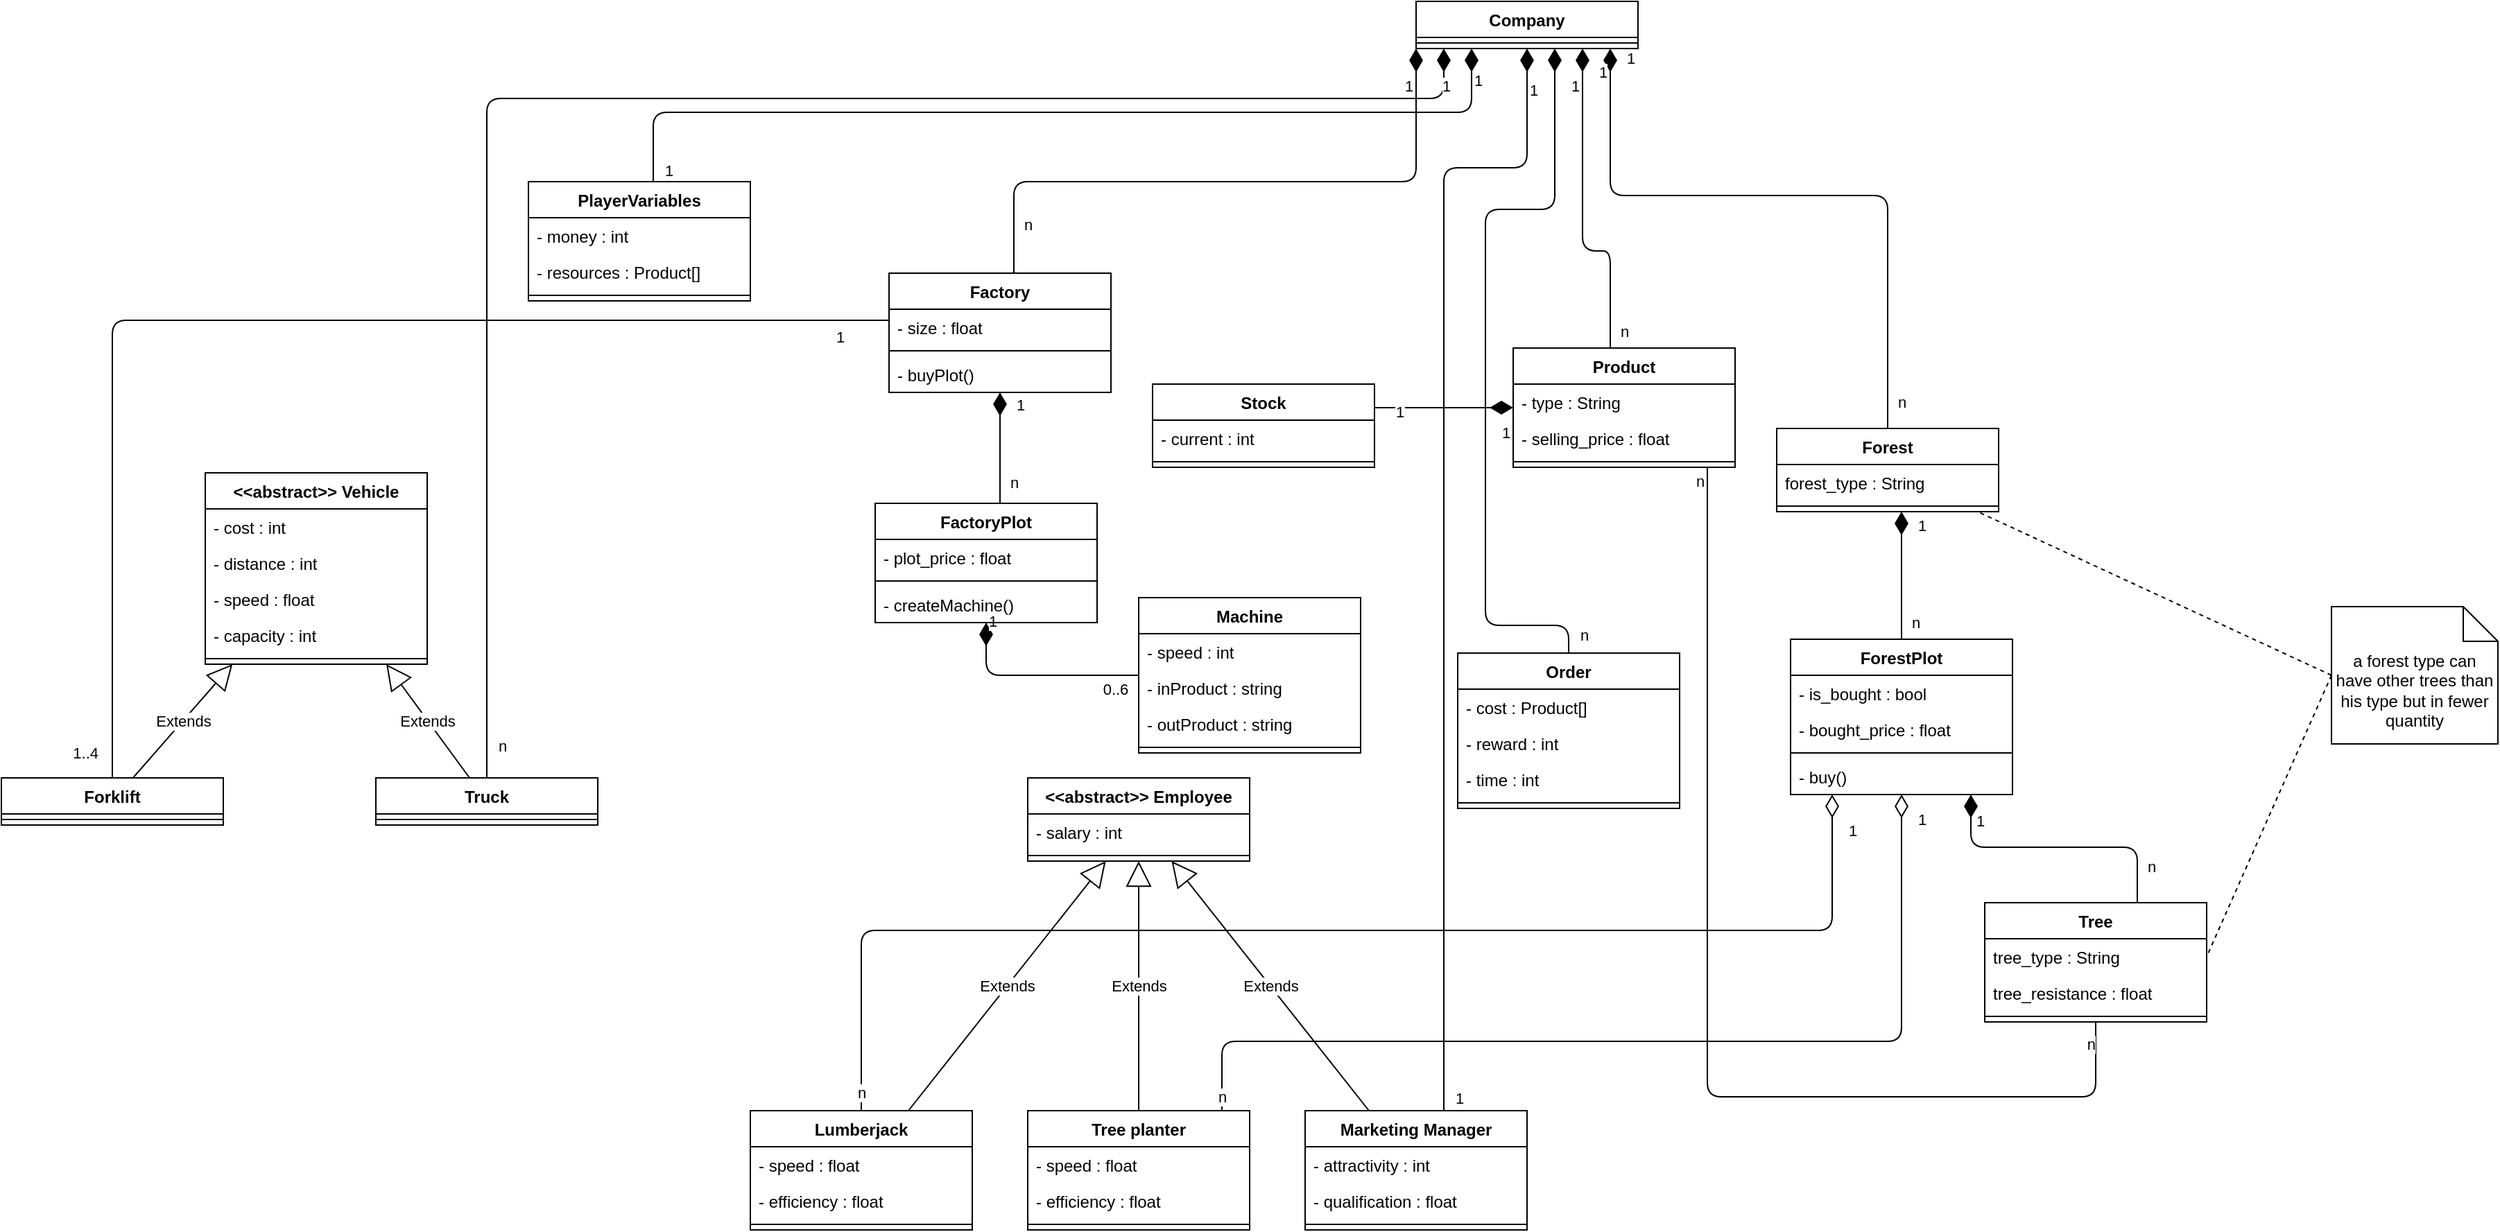 <mxfile>
    <diagram id="qKsAQH1UCwF99p8BUbzO" name="MDC">
        <mxGraphModel dx="1621" dy="766" grid="1" gridSize="10" guides="1" tooltips="1" connect="1" arrows="1" fold="1" page="1" pageScale="1" pageWidth="827" pageHeight="1169" math="0" shadow="0">
            <root>
                <mxCell id="0"/>
                <mxCell id="1" parent="0"/>
                <mxCell id="2" value="Forest" style="swimlane;fontStyle=1;align=center;verticalAlign=top;childLayout=stackLayout;horizontal=1;startSize=26;horizontalStack=0;resizeParent=1;resizeParentMax=0;resizeLast=0;collapsible=1;marginBottom=0;" parent="1" vertex="1">
                    <mxGeometry x="1410" y="1198" width="160" height="60" as="geometry"/>
                </mxCell>
                <mxCell id="3" value="forest_type : String" style="text;strokeColor=none;fillColor=none;align=left;verticalAlign=top;spacingLeft=4;spacingRight=4;overflow=hidden;rotatable=0;points=[[0,0.5],[1,0.5]];portConstraint=eastwest;" parent="2" vertex="1">
                    <mxGeometry y="26" width="160" height="26" as="geometry"/>
                </mxCell>
                <mxCell id="4" value="" style="line;strokeWidth=1;fillColor=none;align=left;verticalAlign=middle;spacingTop=-1;spacingLeft=3;spacingRight=3;rotatable=0;labelPosition=right;points=[];portConstraint=eastwest;" parent="2" vertex="1">
                    <mxGeometry y="52" width="160" height="8" as="geometry"/>
                </mxCell>
                <mxCell id="6" value="PlayerVariables" style="swimlane;fontStyle=1;align=center;verticalAlign=top;childLayout=stackLayout;horizontal=1;startSize=26;horizontalStack=0;resizeParent=1;resizeParentMax=0;resizeLast=0;collapsible=1;marginBottom=0;" parent="1" vertex="1">
                    <mxGeometry x="510" y="1020" width="160" height="86" as="geometry"/>
                </mxCell>
                <mxCell id="7" value="- money : int" style="text;strokeColor=none;fillColor=none;align=left;verticalAlign=top;spacingLeft=4;spacingRight=4;overflow=hidden;rotatable=0;points=[[0,0.5],[1,0.5]];portConstraint=eastwest;" parent="6" vertex="1">
                    <mxGeometry y="26" width="160" height="26" as="geometry"/>
                </mxCell>
                <mxCell id="89" value="- resources : Product[]" style="text;strokeColor=none;fillColor=none;align=left;verticalAlign=top;spacingLeft=4;spacingRight=4;overflow=hidden;rotatable=0;points=[[0,0.5],[1,0.5]];portConstraint=eastwest;" parent="6" vertex="1">
                    <mxGeometry y="52" width="160" height="26" as="geometry"/>
                </mxCell>
                <mxCell id="8" value="" style="line;strokeWidth=1;fillColor=none;align=left;verticalAlign=middle;spacingTop=-1;spacingLeft=3;spacingRight=3;rotatable=0;labelPosition=right;points=[];portConstraint=eastwest;" parent="6" vertex="1">
                    <mxGeometry y="78" width="160" height="8" as="geometry"/>
                </mxCell>
                <mxCell id="10" value="Tree planter" style="swimlane;fontStyle=1;align=center;verticalAlign=top;childLayout=stackLayout;horizontal=1;startSize=26;horizontalStack=0;resizeParent=1;resizeParentMax=0;resizeLast=0;collapsible=1;marginBottom=0;" parent="1" vertex="1">
                    <mxGeometry x="870" y="1690" width="160" height="86" as="geometry"/>
                </mxCell>
                <mxCell id="11" value="- speed : float" style="text;strokeColor=none;fillColor=none;align=left;verticalAlign=top;spacingLeft=4;spacingRight=4;overflow=hidden;rotatable=0;points=[[0,0.5],[1,0.5]];portConstraint=eastwest;" parent="10" vertex="1">
                    <mxGeometry y="26" width="160" height="26" as="geometry"/>
                </mxCell>
                <mxCell id="fu08tc9eXyLzLuiapAdZ-94" value="- efficiency : float" style="text;strokeColor=none;fillColor=none;align=left;verticalAlign=top;spacingLeft=4;spacingRight=4;overflow=hidden;rotatable=0;points=[[0,0.5],[1,0.5]];portConstraint=eastwest;" parent="10" vertex="1">
                    <mxGeometry y="52" width="160" height="26" as="geometry"/>
                </mxCell>
                <mxCell id="12" value="" style="line;strokeWidth=1;fillColor=none;align=left;verticalAlign=middle;spacingTop=-1;spacingLeft=3;spacingRight=3;rotatable=0;labelPosition=right;points=[];portConstraint=eastwest;" parent="10" vertex="1">
                    <mxGeometry y="78" width="160" height="8" as="geometry"/>
                </mxCell>
                <mxCell id="14" value="Lumberjack" style="swimlane;fontStyle=1;align=center;verticalAlign=top;childLayout=stackLayout;horizontal=1;startSize=26;horizontalStack=0;resizeParent=1;resizeParentMax=0;resizeLast=0;collapsible=1;marginBottom=0;" parent="1" vertex="1">
                    <mxGeometry x="670" y="1690" width="160" height="86" as="geometry"/>
                </mxCell>
                <mxCell id="15" value="- speed : float" style="text;strokeColor=none;fillColor=none;align=left;verticalAlign=top;spacingLeft=4;spacingRight=4;overflow=hidden;rotatable=0;points=[[0,0.5],[1,0.5]];portConstraint=eastwest;" parent="14" vertex="1">
                    <mxGeometry y="26" width="160" height="26" as="geometry"/>
                </mxCell>
                <mxCell id="81" value="- efficiency : float" style="text;strokeColor=none;fillColor=none;align=left;verticalAlign=top;spacingLeft=4;spacingRight=4;overflow=hidden;rotatable=0;points=[[0,0.5],[1,0.5]];portConstraint=eastwest;" parent="14" vertex="1">
                    <mxGeometry y="52" width="160" height="26" as="geometry"/>
                </mxCell>
                <mxCell id="16" value="" style="line;strokeWidth=1;fillColor=none;align=left;verticalAlign=middle;spacingTop=-1;spacingLeft=3;spacingRight=3;rotatable=0;labelPosition=right;points=[];portConstraint=eastwest;" parent="14" vertex="1">
                    <mxGeometry y="78" width="160" height="8" as="geometry"/>
                </mxCell>
                <mxCell id="22" value="&lt;&lt;abstract&gt;&gt; Employee" style="swimlane;fontStyle=1;align=center;verticalAlign=top;childLayout=stackLayout;horizontal=1;startSize=26;horizontalStack=0;resizeParent=1;resizeParentMax=0;resizeLast=0;collapsible=1;marginBottom=0;" parent="1" vertex="1">
                    <mxGeometry x="870" y="1450" width="160" height="60" as="geometry"/>
                </mxCell>
                <mxCell id="23" value="- salary : int" style="text;strokeColor=none;fillColor=none;align=left;verticalAlign=top;spacingLeft=4;spacingRight=4;overflow=hidden;rotatable=0;points=[[0,0.5],[1,0.5]];portConstraint=eastwest;" parent="22" vertex="1">
                    <mxGeometry y="26" width="160" height="26" as="geometry"/>
                </mxCell>
                <mxCell id="24" value="" style="line;strokeWidth=1;fillColor=none;align=left;verticalAlign=middle;spacingTop=-1;spacingLeft=3;spacingRight=3;rotatable=0;labelPosition=right;points=[];portConstraint=eastwest;" parent="22" vertex="1">
                    <mxGeometry y="52" width="160" height="8" as="geometry"/>
                </mxCell>
                <mxCell id="30" value="Extends" style="endArrow=block;endSize=16;endFill=0;html=1;" parent="1" source="14" target="22" edge="1">
                    <mxGeometry width="160" relative="1" as="geometry">
                        <mxPoint x="950" y="1340" as="sourcePoint"/>
                        <mxPoint x="1110" y="1340" as="targetPoint"/>
                    </mxGeometry>
                </mxCell>
                <mxCell id="31" value="Extends" style="endArrow=block;endSize=16;endFill=0;html=1;" parent="1" source="10" target="22" edge="1">
                    <mxGeometry width="160" relative="1" as="geometry">
                        <mxPoint x="1160" y="1330" as="sourcePoint"/>
                        <mxPoint x="1320" y="1330" as="targetPoint"/>
                    </mxGeometry>
                </mxCell>
                <mxCell id="32" value="Marketing Manager" style="swimlane;fontStyle=1;align=center;verticalAlign=top;childLayout=stackLayout;horizontal=1;startSize=26;horizontalStack=0;resizeParent=1;resizeParentMax=0;resizeLast=0;collapsible=1;marginBottom=0;" parent="1" vertex="1">
                    <mxGeometry x="1070" y="1690" width="160" height="86" as="geometry"/>
                </mxCell>
                <mxCell id="33" value="- attractivity : int" style="text;strokeColor=none;fillColor=none;align=left;verticalAlign=top;spacingLeft=4;spacingRight=4;overflow=hidden;rotatable=0;points=[[0,0.5],[1,0.5]];portConstraint=eastwest;" parent="32" vertex="1">
                    <mxGeometry y="26" width="160" height="26" as="geometry"/>
                </mxCell>
                <mxCell id="76" value="- qualification : float" style="text;strokeColor=none;fillColor=none;align=left;verticalAlign=top;spacingLeft=4;spacingRight=4;overflow=hidden;rotatable=0;points=[[0,0.5],[1,0.5]];portConstraint=eastwest;" parent="32" vertex="1">
                    <mxGeometry y="52" width="160" height="26" as="geometry"/>
                </mxCell>
                <mxCell id="34" value="" style="line;strokeWidth=1;fillColor=none;align=left;verticalAlign=middle;spacingTop=-1;spacingLeft=3;spacingRight=3;rotatable=0;labelPosition=right;points=[];portConstraint=eastwest;" parent="32" vertex="1">
                    <mxGeometry y="78" width="160" height="8" as="geometry"/>
                </mxCell>
                <mxCell id="37" value="Extends" style="endArrow=block;endSize=16;endFill=0;html=1;" parent="1" source="32" target="22" edge="1">
                    <mxGeometry width="160" relative="1" as="geometry">
                        <mxPoint x="1310" y="1240" as="sourcePoint"/>
                        <mxPoint x="1470" y="1240" as="targetPoint"/>
                    </mxGeometry>
                </mxCell>
                <mxCell id="38" value="Machine" style="swimlane;fontStyle=1;align=center;verticalAlign=top;childLayout=stackLayout;horizontal=1;startSize=26;horizontalStack=0;resizeParent=1;resizeParentMax=0;resizeLast=0;collapsible=1;marginBottom=0;" parent="1" vertex="1">
                    <mxGeometry x="950" y="1320" width="160" height="112" as="geometry"/>
                </mxCell>
                <mxCell id="39" value="- speed : int" style="text;strokeColor=none;fillColor=none;align=left;verticalAlign=top;spacingLeft=4;spacingRight=4;overflow=hidden;rotatable=0;points=[[0,0.5],[1,0.5]];portConstraint=eastwest;" parent="38" vertex="1">
                    <mxGeometry y="26" width="160" height="26" as="geometry"/>
                </mxCell>
                <mxCell id="84" value="- inProduct : string" style="text;strokeColor=none;fillColor=none;align=left;verticalAlign=top;spacingLeft=4;spacingRight=4;overflow=hidden;rotatable=0;points=[[0,0.5],[1,0.5]];portConstraint=eastwest;" parent="38" vertex="1">
                    <mxGeometry y="52" width="160" height="26" as="geometry"/>
                </mxCell>
                <mxCell id="eaCAnNoD9L3ZUT_ZaItO-94" value="- outProduct : string" style="text;strokeColor=none;fillColor=none;align=left;verticalAlign=top;spacingLeft=4;spacingRight=4;overflow=hidden;rotatable=0;points=[[0,0.5],[1,0.5]];portConstraint=eastwest;" parent="38" vertex="1">
                    <mxGeometry y="78" width="160" height="26" as="geometry"/>
                </mxCell>
                <mxCell id="40" value="" style="line;strokeWidth=1;fillColor=none;align=left;verticalAlign=middle;spacingTop=-1;spacingLeft=3;spacingRight=3;rotatable=0;labelPosition=right;points=[];portConstraint=eastwest;" parent="38" vertex="1">
                    <mxGeometry y="104" width="160" height="8" as="geometry"/>
                </mxCell>
                <mxCell id="47" value="&lt;&lt;abstract&gt;&gt; Vehicle&#10;" style="swimlane;fontStyle=1;align=center;verticalAlign=top;childLayout=stackLayout;horizontal=1;startSize=26;horizontalStack=0;resizeParent=1;resizeParentMax=0;resizeLast=0;collapsible=1;marginBottom=0;" parent="1" vertex="1">
                    <mxGeometry x="277" y="1230" width="160" height="138" as="geometry"/>
                </mxCell>
                <mxCell id="48" value="- cost : int" style="text;strokeColor=none;fillColor=none;align=left;verticalAlign=top;spacingLeft=4;spacingRight=4;overflow=hidden;rotatable=0;points=[[0,0.5],[1,0.5]];portConstraint=eastwest;" parent="47" vertex="1">
                    <mxGeometry y="26" width="160" height="26" as="geometry"/>
                </mxCell>
                <mxCell id="74" value="- distance : int" style="text;strokeColor=none;fillColor=none;align=left;verticalAlign=top;spacingLeft=4;spacingRight=4;overflow=hidden;rotatable=0;points=[[0,0.5],[1,0.5]];portConstraint=eastwest;" parent="47" vertex="1">
                    <mxGeometry y="52" width="160" height="26" as="geometry"/>
                </mxCell>
                <mxCell id="75" value="- speed : float" style="text;strokeColor=none;fillColor=none;align=left;verticalAlign=top;spacingLeft=4;spacingRight=4;overflow=hidden;rotatable=0;points=[[0,0.5],[1,0.5]];portConstraint=eastwest;" parent="47" vertex="1">
                    <mxGeometry y="78" width="160" height="26" as="geometry"/>
                </mxCell>
                <mxCell id="82" value="- capacity : int" style="text;strokeColor=none;fillColor=none;align=left;verticalAlign=top;spacingLeft=4;spacingRight=4;overflow=hidden;rotatable=0;points=[[0,0.5],[1,0.5]];portConstraint=eastwest;" parent="47" vertex="1">
                    <mxGeometry y="104" width="160" height="26" as="geometry"/>
                </mxCell>
                <mxCell id="49" value="" style="line;strokeWidth=1;fillColor=none;align=left;verticalAlign=middle;spacingTop=-1;spacingLeft=3;spacingRight=3;rotatable=0;labelPosition=right;points=[];portConstraint=eastwest;" parent="47" vertex="1">
                    <mxGeometry y="130" width="160" height="8" as="geometry"/>
                </mxCell>
                <mxCell id="51" value="Stock" style="swimlane;fontStyle=1;align=center;verticalAlign=top;childLayout=stackLayout;horizontal=1;startSize=26;horizontalStack=0;resizeParent=1;resizeParentMax=0;resizeLast=0;collapsible=1;marginBottom=0;" parent="1" vertex="1">
                    <mxGeometry x="960" y="1166" width="160" height="60" as="geometry"/>
                </mxCell>
                <mxCell id="88" value="- current : int" style="text;strokeColor=none;fillColor=none;align=left;verticalAlign=top;spacingLeft=4;spacingRight=4;overflow=hidden;rotatable=0;points=[[0,0.5],[1,0.5]];portConstraint=eastwest;" parent="51" vertex="1">
                    <mxGeometry y="26" width="160" height="26" as="geometry"/>
                </mxCell>
                <mxCell id="53" value="" style="line;strokeWidth=1;fillColor=none;align=left;verticalAlign=middle;spacingTop=-1;spacingLeft=3;spacingRight=3;rotatable=0;labelPosition=right;points=[];portConstraint=eastwest;" parent="51" vertex="1">
                    <mxGeometry y="52" width="160" height="8" as="geometry"/>
                </mxCell>
                <mxCell id="64" value="Extends" style="edgeStyle=none;html=1;endArrow=block;endFill=0;endSize=16;" parent="1" source="55" target="47" edge="1">
                    <mxGeometry relative="1" as="geometry">
                        <mxPoint x="392.04" y="1394.988" as="targetPoint"/>
                    </mxGeometry>
                </mxCell>
                <mxCell id="55" value="Truck" style="swimlane;fontStyle=1;align=center;verticalAlign=top;childLayout=stackLayout;horizontal=1;startSize=26;horizontalStack=0;resizeParent=1;resizeParentMax=0;resizeLast=0;collapsible=1;marginBottom=0;" parent="1" vertex="1">
                    <mxGeometry x="400" y="1450" width="160" height="34" as="geometry"/>
                </mxCell>
                <mxCell id="57" value="" style="line;strokeWidth=1;fillColor=none;align=left;verticalAlign=middle;spacingTop=-1;spacingLeft=3;spacingRight=3;rotatable=0;labelPosition=right;points=[];portConstraint=eastwest;" parent="55" vertex="1">
                    <mxGeometry y="26" width="160" height="8" as="geometry"/>
                </mxCell>
                <mxCell id="63" value="Extends" style="edgeStyle=none;html=1;endArrow=block;endFill=0;endSize=16;" parent="1" source="59" target="47" edge="1">
                    <mxGeometry relative="1" as="geometry">
                        <mxPoint x="320.04" y="1396.002" as="targetPoint"/>
                    </mxGeometry>
                </mxCell>
                <mxCell id="59" value="Forklift" style="swimlane;fontStyle=1;align=center;verticalAlign=top;childLayout=stackLayout;horizontal=1;startSize=26;horizontalStack=0;resizeParent=1;resizeParentMax=0;resizeLast=0;collapsible=1;marginBottom=0;" parent="1" vertex="1">
                    <mxGeometry x="130" y="1450" width="160" height="34" as="geometry"/>
                </mxCell>
                <mxCell id="61" value="" style="line;strokeWidth=1;fillColor=none;align=left;verticalAlign=middle;spacingTop=-1;spacingLeft=3;spacingRight=3;rotatable=0;labelPosition=right;points=[];portConstraint=eastwest;" parent="59" vertex="1">
                    <mxGeometry y="26" width="160" height="8" as="geometry"/>
                </mxCell>
                <mxCell id="65" value="Product" style="swimlane;fontStyle=1;align=center;verticalAlign=top;childLayout=stackLayout;horizontal=1;startSize=26;horizontalStack=0;resizeParent=1;resizeParentMax=0;resizeLast=0;collapsible=1;marginBottom=0;" parent="1" vertex="1">
                    <mxGeometry x="1220" y="1140" width="160" height="86" as="geometry"/>
                </mxCell>
                <mxCell id="66" value="- type : String" style="text;strokeColor=none;fillColor=none;align=left;verticalAlign=top;spacingLeft=4;spacingRight=4;overflow=hidden;rotatable=0;points=[[0,0.5],[1,0.5]];portConstraint=eastwest;" parent="65" vertex="1">
                    <mxGeometry y="26" width="160" height="26" as="geometry"/>
                </mxCell>
                <mxCell id="MnW1drmS-Trf63gRLVoA-116" value="- selling_price : float" style="text;strokeColor=none;fillColor=none;align=left;verticalAlign=top;spacingLeft=4;spacingRight=4;overflow=hidden;rotatable=0;points=[[0,0.5],[1,0.5]];portConstraint=eastwest;" parent="65" vertex="1">
                    <mxGeometry y="52" width="160" height="26" as="geometry"/>
                </mxCell>
                <mxCell id="67" value="" style="line;strokeWidth=1;fillColor=none;align=left;verticalAlign=middle;spacingTop=-1;spacingLeft=3;spacingRight=3;rotatable=0;labelPosition=right;points=[];portConstraint=eastwest;" parent="65" vertex="1">
                    <mxGeometry y="78" width="160" height="8" as="geometry"/>
                </mxCell>
                <mxCell id="69" value="Order" style="swimlane;fontStyle=1;align=center;verticalAlign=top;childLayout=stackLayout;horizontal=1;startSize=26;horizontalStack=0;resizeParent=1;resizeParentMax=0;resizeLast=0;collapsible=1;marginBottom=0;" parent="1" vertex="1">
                    <mxGeometry x="1180" y="1360" width="160" height="112" as="geometry"/>
                </mxCell>
                <mxCell id="70" value="- cost : Product[]" style="text;strokeColor=none;fillColor=none;align=left;verticalAlign=top;spacingLeft=4;spacingRight=4;overflow=hidden;rotatable=0;points=[[0,0.5],[1,0.5]];portConstraint=eastwest;" parent="69" vertex="1">
                    <mxGeometry y="26" width="160" height="26" as="geometry"/>
                </mxCell>
                <mxCell id="85" value="- reward : int" style="text;strokeColor=none;fillColor=none;align=left;verticalAlign=top;spacingLeft=4;spacingRight=4;overflow=hidden;rotatable=0;points=[[0,0.5],[1,0.5]];portConstraint=eastwest;" parent="69" vertex="1">
                    <mxGeometry y="52" width="160" height="26" as="geometry"/>
                </mxCell>
                <mxCell id="86" value="- time : int" style="text;strokeColor=none;fillColor=none;align=left;verticalAlign=top;spacingLeft=4;spacingRight=4;overflow=hidden;rotatable=0;points=[[0,0.5],[1,0.5]];portConstraint=eastwest;" parent="69" vertex="1">
                    <mxGeometry y="78" width="160" height="26" as="geometry"/>
                </mxCell>
                <mxCell id="71" value="" style="line;strokeWidth=1;fillColor=none;align=left;verticalAlign=middle;spacingTop=-1;spacingLeft=3;spacingRight=3;rotatable=0;labelPosition=right;points=[];portConstraint=eastwest;" parent="69" vertex="1">
                    <mxGeometry y="104" width="160" height="8" as="geometry"/>
                </mxCell>
                <mxCell id="hCrCHsUUuupwCKaE4sp0-93" value="Company" style="swimlane;fontStyle=1;align=center;verticalAlign=top;childLayout=stackLayout;horizontal=1;startSize=26;horizontalStack=0;resizeParent=1;resizeParentMax=0;resizeLast=0;collapsible=1;marginBottom=0;" parent="1" vertex="1">
                    <mxGeometry x="1150" y="890" width="160" height="34" as="geometry"/>
                </mxCell>
                <mxCell id="hCrCHsUUuupwCKaE4sp0-95" value="" style="line;strokeWidth=1;fillColor=none;align=left;verticalAlign=middle;spacingTop=-1;spacingLeft=3;spacingRight=3;rotatable=0;labelPosition=right;points=[];portConstraint=eastwest;" parent="hCrCHsUUuupwCKaE4sp0-93" vertex="1">
                    <mxGeometry y="26" width="160" height="8" as="geometry"/>
                </mxCell>
                <mxCell id="hCrCHsUUuupwCKaE4sp0-192" value="Tree" style="swimlane;fontStyle=1;align=center;verticalAlign=top;childLayout=stackLayout;horizontal=1;startSize=26;horizontalStack=0;resizeParent=1;resizeParentMax=0;resizeLast=0;collapsible=1;marginBottom=0;" parent="1" vertex="1">
                    <mxGeometry x="1560" y="1540" width="160" height="86" as="geometry"/>
                </mxCell>
                <mxCell id="hCrCHsUUuupwCKaE4sp0-193" value="tree_type : String" style="text;strokeColor=none;fillColor=none;align=left;verticalAlign=top;spacingLeft=4;spacingRight=4;overflow=hidden;rotatable=0;points=[[0,0.5],[1,0.5]];portConstraint=eastwest;" parent="hCrCHsUUuupwCKaE4sp0-192" vertex="1">
                    <mxGeometry y="26" width="160" height="26" as="geometry"/>
                </mxCell>
                <mxCell id="MnW1drmS-Trf63gRLVoA-121" value="tree_resistance : float" style="text;strokeColor=none;fillColor=none;align=left;verticalAlign=top;spacingLeft=4;spacingRight=4;overflow=hidden;rotatable=0;points=[[0,0.5],[1,0.5]];portConstraint=eastwest;" parent="hCrCHsUUuupwCKaE4sp0-192" vertex="1">
                    <mxGeometry y="52" width="160" height="26" as="geometry"/>
                </mxCell>
                <mxCell id="hCrCHsUUuupwCKaE4sp0-194" value="" style="line;strokeWidth=1;fillColor=none;align=left;verticalAlign=middle;spacingTop=-1;spacingLeft=3;spacingRight=3;rotatable=0;labelPosition=right;points=[];portConstraint=eastwest;" parent="hCrCHsUUuupwCKaE4sp0-192" vertex="1">
                    <mxGeometry y="78" width="160" height="8" as="geometry"/>
                </mxCell>
                <mxCell id="hCrCHsUUuupwCKaE4sp0-216" value="1" style="endArrow=none;html=1;endSize=12;startArrow=diamondThin;startSize=14;startFill=1;edgeStyle=orthogonalEdgeStyle;align=left;verticalAlign=bottom;endFill=0;" parent="1" source="hCrCHsUUuupwCKaE4sp0-93" target="2" edge="1">
                    <mxGeometry x="-0.932" y="10" relative="1" as="geometry">
                        <mxPoint x="1399.8" y="1020" as="sourcePoint"/>
                        <mxPoint x="1399.8" y="1094" as="targetPoint"/>
                        <mxPoint as="offset"/>
                        <Array as="points">
                            <mxPoint x="1290" y="1030"/>
                            <mxPoint x="1490" y="1030"/>
                        </Array>
                    </mxGeometry>
                </mxCell>
                <mxCell id="hCrCHsUUuupwCKaE4sp0-217" value="n" style="edgeLabel;html=1;align=center;verticalAlign=middle;resizable=0;points=[];" parent="hCrCHsUUuupwCKaE4sp0-216" connectable="0" vertex="1">
                    <mxGeometry x="0.739" relative="1" as="geometry">
                        <mxPoint x="10" y="43" as="offset"/>
                    </mxGeometry>
                </mxCell>
                <mxCell id="hCrCHsUUuupwCKaE4sp0-218" value="1" style="endArrow=none;html=1;endSize=12;startArrow=diamondThin;startSize=14;startFill=1;edgeStyle=orthogonalEdgeStyle;align=left;verticalAlign=bottom;endFill=0;" parent="1" source="fu08tc9eXyLzLuiapAdZ-95" target="hCrCHsUUuupwCKaE4sp0-192" edge="1">
                    <mxGeometry x="-0.6" y="10" relative="1" as="geometry">
                        <mxPoint x="1640" y="1301" as="sourcePoint"/>
                        <mxPoint x="1640" y="1375" as="targetPoint"/>
                        <mxPoint as="offset"/>
                        <Array as="points">
                            <mxPoint x="1550" y="1429"/>
                            <mxPoint x="1550" y="1500"/>
                            <mxPoint x="1670" y="1500"/>
                        </Array>
                    </mxGeometry>
                </mxCell>
                <mxCell id="hCrCHsUUuupwCKaE4sp0-219" value="n" style="edgeLabel;html=1;align=center;verticalAlign=middle;resizable=0;points=[];" parent="hCrCHsUUuupwCKaE4sp0-218" connectable="0" vertex="1">
                    <mxGeometry x="0.739" relative="1" as="geometry">
                        <mxPoint x="10" as="offset"/>
                    </mxGeometry>
                </mxCell>
                <mxCell id="MnW1drmS-Trf63gRLVoA-94" value="1" style="endArrow=none;html=1;endSize=12;startArrow=diamondThin;startSize=14;startFill=1;edgeStyle=orthogonalEdgeStyle;align=left;verticalAlign=bottom;endFill=0;entryX=0.5;entryY=0;entryDx=0;entryDy=0;" parent="1" source="hCrCHsUUuupwCKaE4sp0-93" target="69" edge="1">
                    <mxGeometry x="-0.869" y="10" relative="1" as="geometry">
                        <mxPoint x="1300.059" y="986.0" as="sourcePoint"/>
                        <mxPoint x="1500.059" y="1208" as="targetPoint"/>
                        <mxPoint as="offset"/>
                        <Array as="points">
                            <mxPoint x="1250" y="1040"/>
                            <mxPoint x="1200" y="1040"/>
                            <mxPoint x="1200" y="1340"/>
                            <mxPoint x="1260" y="1340"/>
                        </Array>
                    </mxGeometry>
                </mxCell>
                <mxCell id="MnW1drmS-Trf63gRLVoA-95" value="n" style="edgeLabel;html=1;align=center;verticalAlign=middle;resizable=0;points=[];" parent="MnW1drmS-Trf63gRLVoA-94" vertex="1" connectable="0">
                    <mxGeometry x="0.739" relative="1" as="geometry">
                        <mxPoint x="62" y="7" as="offset"/>
                    </mxGeometry>
                </mxCell>
                <mxCell id="MnW1drmS-Trf63gRLVoA-97" value="1" style="endArrow=none;html=1;endSize=12;startArrow=diamondThin;startSize=14;startFill=1;edgeStyle=orthogonalEdgeStyle;align=left;verticalAlign=bottom;endFill=0;" parent="1" source="fu08tc9eXyLzLuiapAdZ-108" target="38" edge="1">
                    <mxGeometry x="-0.898" relative="1" as="geometry">
                        <mxPoint x="1230.048" y="925" as="sourcePoint"/>
                        <mxPoint x="1130.048" y="1491" as="targetPoint"/>
                        <Array as="points">
                            <mxPoint x="840" y="1376"/>
                        </Array>
                        <mxPoint as="offset"/>
                    </mxGeometry>
                </mxCell>
                <mxCell id="MnW1drmS-Trf63gRLVoA-98" value="0..6" style="edgeLabel;html=1;align=center;verticalAlign=middle;resizable=0;points=[];" parent="MnW1drmS-Trf63gRLVoA-97" vertex="1" connectable="0">
                    <mxGeometry x="0.894" y="2" relative="1" as="geometry">
                        <mxPoint x="-9" y="12" as="offset"/>
                    </mxGeometry>
                </mxCell>
                <mxCell id="MnW1drmS-Trf63gRLVoA-101" value="1" style="endArrow=none;html=1;endSize=12;startArrow=diamondThin;startSize=14;startFill=1;edgeStyle=orthogonalEdgeStyle;align=left;verticalAlign=bottom;endFill=0;" parent="1" source="hCrCHsUUuupwCKaE4sp0-93" target="65" edge="1">
                    <mxGeometry x="-0.78" y="10" relative="1" as="geometry">
                        <mxPoint x="1240.048" y="934" as="sourcePoint"/>
                        <mxPoint x="1180" y="1250" as="targetPoint"/>
                        <mxPoint as="offset"/>
                        <Array as="points">
                            <mxPoint x="1270" y="1070"/>
                            <mxPoint x="1290" y="1070"/>
                        </Array>
                    </mxGeometry>
                </mxCell>
                <mxCell id="MnW1drmS-Trf63gRLVoA-102" value="n" style="edgeLabel;html=1;align=center;verticalAlign=middle;resizable=0;points=[];" parent="MnW1drmS-Trf63gRLVoA-101" vertex="1" connectable="0">
                    <mxGeometry x="0.739" relative="1" as="geometry">
                        <mxPoint x="10" y="19" as="offset"/>
                    </mxGeometry>
                </mxCell>
                <mxCell id="MnW1drmS-Trf63gRLVoA-103" value="1" style="endArrow=none;html=1;endSize=12;startArrow=diamondThin;startSize=14;startFill=1;edgeStyle=orthogonalEdgeStyle;align=left;verticalAlign=bottom;endFill=0;" parent="1" source="hCrCHsUUuupwCKaE4sp0-93" target="32" edge="1">
                    <mxGeometry x="-0.906" relative="1" as="geometry">
                        <mxPoint x="1029.997" y="940" as="sourcePoint"/>
                        <mxPoint x="949.997" y="1426" as="targetPoint"/>
                        <Array as="points">
                            <mxPoint x="1230" y="1010"/>
                            <mxPoint x="1170" y="1010"/>
                        </Array>
                        <mxPoint as="offset"/>
                    </mxGeometry>
                </mxCell>
                <mxCell id="MnW1drmS-Trf63gRLVoA-104" value="1" style="edgeLabel;html=1;align=center;verticalAlign=middle;resizable=0;points=[];" parent="MnW1drmS-Trf63gRLVoA-103" vertex="1" connectable="0">
                    <mxGeometry x="0.894" y="2" relative="1" as="geometry">
                        <mxPoint x="9" y="35" as="offset"/>
                    </mxGeometry>
                </mxCell>
                <mxCell id="MnW1drmS-Trf63gRLVoA-105" value="1" style="endArrow=none;html=1;endSize=12;startArrow=diamondThin;startSize=14;startFill=1;edgeStyle=orthogonalEdgeStyle;align=left;verticalAlign=bottom;endFill=0;" parent="1" source="hCrCHsUUuupwCKaE4sp0-93" target="55" edge="1">
                    <mxGeometry x="-0.936" relative="1" as="geometry">
                        <mxPoint x="1200" y="934" as="sourcePoint"/>
                        <mxPoint x="880" y="1208" as="targetPoint"/>
                        <Array as="points">
                            <mxPoint x="1170" y="960"/>
                            <mxPoint x="480" y="960"/>
                        </Array>
                        <mxPoint as="offset"/>
                    </mxGeometry>
                </mxCell>
                <mxCell id="MnW1drmS-Trf63gRLVoA-106" value="n" style="edgeLabel;html=1;align=center;verticalAlign=middle;resizable=0;points=[];" parent="MnW1drmS-Trf63gRLVoA-105" vertex="1" connectable="0">
                    <mxGeometry x="0.894" y="2" relative="1" as="geometry">
                        <mxPoint x="9" y="41" as="offset"/>
                    </mxGeometry>
                </mxCell>
                <mxCell id="MnW1drmS-Trf63gRLVoA-107" value="1" style="endArrow=none;html=1;endSize=12;startArrow=diamondThin;startSize=14;startFill=1;edgeStyle=orthogonalEdgeStyle;align=left;verticalAlign=bottom;endFill=0;" parent="1" source="hCrCHsUUuupwCKaE4sp0-93" target="6" edge="1">
                    <mxGeometry x="-0.908" relative="1" as="geometry">
                        <mxPoint x="1210" y="944" as="sourcePoint"/>
                        <mxPoint x="890" y="1218" as="targetPoint"/>
                        <Array as="points">
                            <mxPoint x="1190" y="970"/>
                            <mxPoint x="600" y="970"/>
                        </Array>
                        <mxPoint as="offset"/>
                    </mxGeometry>
                </mxCell>
                <mxCell id="MnW1drmS-Trf63gRLVoA-108" value="1" style="edgeLabel;html=1;align=center;verticalAlign=middle;resizable=0;points=[];" parent="MnW1drmS-Trf63gRLVoA-107" vertex="1" connectable="0">
                    <mxGeometry x="0.894" y="2" relative="1" as="geometry">
                        <mxPoint x="9" y="28" as="offset"/>
                    </mxGeometry>
                </mxCell>
                <mxCell id="MnW1drmS-Trf63gRLVoA-118" style="edgeStyle=none;html=1;exitX=0;exitY=0.5;exitDx=0;exitDy=0;exitPerimeter=0;endArrow=none;endFill=0;dashed=1;" parent="1" source="MnW1drmS-Trf63gRLVoA-117" target="2" edge="1">
                    <mxGeometry relative="1" as="geometry"/>
                </mxCell>
                <mxCell id="MnW1drmS-Trf63gRLVoA-120" style="edgeStyle=none;html=1;exitX=0;exitY=0.5;exitDx=0;exitDy=0;exitPerimeter=0;endArrow=none;endFill=0;entryX=1;entryY=0.5;entryDx=0;entryDy=0;dashed=1;" parent="1" source="MnW1drmS-Trf63gRLVoA-117" target="hCrCHsUUuupwCKaE4sp0-193" edge="1">
                    <mxGeometry relative="1" as="geometry"/>
                </mxCell>
                <mxCell id="MnW1drmS-Trf63gRLVoA-117" value="a forest type can have other trees than his type but in fewer quantity" style="shape=note2;boundedLbl=1;whiteSpace=wrap;html=1;size=25;verticalAlign=top;align=center;" parent="1" vertex="1">
                    <mxGeometry x="1810" y="1326.5" width="120" height="99" as="geometry"/>
                </mxCell>
                <mxCell id="fu08tc9eXyLzLuiapAdZ-95" value="ForestPlot" style="swimlane;fontStyle=1;align=center;verticalAlign=top;childLayout=stackLayout;horizontal=1;startSize=26;horizontalStack=0;resizeParent=1;resizeParentMax=0;resizeLast=0;collapsible=1;marginBottom=0;" parent="1" vertex="1">
                    <mxGeometry x="1420" y="1350" width="160" height="112" as="geometry"/>
                </mxCell>
                <mxCell id="fu08tc9eXyLzLuiapAdZ-96" value="- is_bought : bool" style="text;strokeColor=none;fillColor=none;align=left;verticalAlign=top;spacingLeft=4;spacingRight=4;overflow=hidden;rotatable=0;points=[[0,0.5],[1,0.5]];portConstraint=eastwest;" parent="fu08tc9eXyLzLuiapAdZ-95" vertex="1">
                    <mxGeometry y="26" width="160" height="26" as="geometry"/>
                </mxCell>
                <mxCell id="fu08tc9eXyLzLuiapAdZ-99" value="- bought_price : float" style="text;strokeColor=none;fillColor=none;align=left;verticalAlign=top;spacingLeft=4;spacingRight=4;overflow=hidden;rotatable=0;points=[[0,0.5],[1,0.5]];portConstraint=eastwest;" parent="fu08tc9eXyLzLuiapAdZ-95" vertex="1">
                    <mxGeometry y="52" width="160" height="26" as="geometry"/>
                </mxCell>
                <mxCell id="fu08tc9eXyLzLuiapAdZ-97" value="" style="line;strokeWidth=1;fillColor=none;align=left;verticalAlign=middle;spacingTop=-1;spacingLeft=3;spacingRight=3;rotatable=0;labelPosition=right;points=[];portConstraint=eastwest;" parent="fu08tc9eXyLzLuiapAdZ-95" vertex="1">
                    <mxGeometry y="78" width="160" height="8" as="geometry"/>
                </mxCell>
                <mxCell id="fu08tc9eXyLzLuiapAdZ-98" value="- buy()" style="text;strokeColor=none;fillColor=none;align=left;verticalAlign=top;spacingLeft=4;spacingRight=4;overflow=hidden;rotatable=0;points=[[0,0.5],[1,0.5]];portConstraint=eastwest;" parent="fu08tc9eXyLzLuiapAdZ-95" vertex="1">
                    <mxGeometry y="86" width="160" height="26" as="geometry"/>
                </mxCell>
                <mxCell id="fu08tc9eXyLzLuiapAdZ-100" value="1" style="endArrow=none;html=1;endSize=12;startArrow=diamondThin;startSize=14;startFill=1;edgeStyle=orthogonalEdgeStyle;align=left;verticalAlign=bottom;endFill=0;" parent="1" source="2" target="fu08tc9eXyLzLuiapAdZ-95" edge="1">
                    <mxGeometry x="-0.6" y="10" relative="1" as="geometry">
                        <mxPoint x="1560" y="1472" as="sourcePoint"/>
                        <mxPoint x="1680" y="1550" as="targetPoint"/>
                        <mxPoint as="offset"/>
                        <Array as="points">
                            <mxPoint x="1500" y="1280"/>
                            <mxPoint x="1500" y="1280"/>
                        </Array>
                    </mxGeometry>
                </mxCell>
                <mxCell id="fu08tc9eXyLzLuiapAdZ-101" value="n" style="edgeLabel;html=1;align=center;verticalAlign=middle;resizable=0;points=[];" parent="fu08tc9eXyLzLuiapAdZ-100" connectable="0" vertex="1">
                    <mxGeometry x="0.739" relative="1" as="geometry">
                        <mxPoint x="10" as="offset"/>
                    </mxGeometry>
                </mxCell>
                <mxCell id="fu08tc9eXyLzLuiapAdZ-102" value="Factory" style="swimlane;fontStyle=1;align=center;verticalAlign=top;childLayout=stackLayout;horizontal=1;startSize=26;horizontalStack=0;resizeParent=1;resizeParentMax=0;resizeLast=0;collapsible=1;marginBottom=0;" parent="1" vertex="1">
                    <mxGeometry x="770" y="1086" width="160" height="86" as="geometry"/>
                </mxCell>
                <mxCell id="fu08tc9eXyLzLuiapAdZ-103" value="- size : float" style="text;strokeColor=none;fillColor=none;align=left;verticalAlign=top;spacingLeft=4;spacingRight=4;overflow=hidden;rotatable=0;points=[[0,0.5],[1,0.5]];portConstraint=eastwest;" parent="fu08tc9eXyLzLuiapAdZ-102" vertex="1">
                    <mxGeometry y="26" width="160" height="26" as="geometry"/>
                </mxCell>
                <mxCell id="fu08tc9eXyLzLuiapAdZ-104" value="" style="line;strokeWidth=1;fillColor=none;align=left;verticalAlign=middle;spacingTop=-1;spacingLeft=3;spacingRight=3;rotatable=0;labelPosition=right;points=[];portConstraint=eastwest;" parent="fu08tc9eXyLzLuiapAdZ-102" vertex="1">
                    <mxGeometry y="52" width="160" height="8" as="geometry"/>
                </mxCell>
                <mxCell id="fu08tc9eXyLzLuiapAdZ-105" value="- buyPlot()" style="text;strokeColor=none;fillColor=none;align=left;verticalAlign=top;spacingLeft=4;spacingRight=4;overflow=hidden;rotatable=0;points=[[0,0.5],[1,0.5]];portConstraint=eastwest;" parent="fu08tc9eXyLzLuiapAdZ-102" vertex="1">
                    <mxGeometry y="60" width="160" height="26" as="geometry"/>
                </mxCell>
                <mxCell id="fu08tc9eXyLzLuiapAdZ-108" value="FactoryPlot" style="swimlane;fontStyle=1;align=center;verticalAlign=top;childLayout=stackLayout;horizontal=1;startSize=26;horizontalStack=0;resizeParent=1;resizeParentMax=0;resizeLast=0;collapsible=1;marginBottom=0;" parent="1" vertex="1">
                    <mxGeometry x="760" y="1252" width="160" height="86" as="geometry"/>
                </mxCell>
                <mxCell id="fu08tc9eXyLzLuiapAdZ-109" value="- plot_price : float" style="text;strokeColor=none;fillColor=none;align=left;verticalAlign=top;spacingLeft=4;spacingRight=4;overflow=hidden;rotatable=0;points=[[0,0.5],[1,0.5]];portConstraint=eastwest;" parent="fu08tc9eXyLzLuiapAdZ-108" vertex="1">
                    <mxGeometry y="26" width="160" height="26" as="geometry"/>
                </mxCell>
                <mxCell id="fu08tc9eXyLzLuiapAdZ-110" value="" style="line;strokeWidth=1;fillColor=none;align=left;verticalAlign=middle;spacingTop=-1;spacingLeft=3;spacingRight=3;rotatable=0;labelPosition=right;points=[];portConstraint=eastwest;" parent="fu08tc9eXyLzLuiapAdZ-108" vertex="1">
                    <mxGeometry y="52" width="160" height="8" as="geometry"/>
                </mxCell>
                <mxCell id="fu08tc9eXyLzLuiapAdZ-111" value="- createMachine()" style="text;strokeColor=none;fillColor=none;align=left;verticalAlign=top;spacingLeft=4;spacingRight=4;overflow=hidden;rotatable=0;points=[[0,0.5],[1,0.5]];portConstraint=eastwest;" parent="fu08tc9eXyLzLuiapAdZ-108" vertex="1">
                    <mxGeometry y="60" width="160" height="26" as="geometry"/>
                </mxCell>
                <mxCell id="fu08tc9eXyLzLuiapAdZ-112" value="1" style="endArrow=none;html=1;endSize=12;startArrow=diamondThin;startSize=14;startFill=1;edgeStyle=orthogonalEdgeStyle;align=left;verticalAlign=bottom;endFill=0;" parent="1" source="fu08tc9eXyLzLuiapAdZ-102" target="fu08tc9eXyLzLuiapAdZ-108" edge="1">
                    <mxGeometry x="-0.55" y="10" relative="1" as="geometry">
                        <mxPoint x="1220.048" y="934" as="sourcePoint"/>
                        <mxPoint x="960.048" y="1460" as="targetPoint"/>
                        <Array as="points">
                            <mxPoint x="850" y="1210"/>
                            <mxPoint x="850" y="1210"/>
                        </Array>
                        <mxPoint as="offset"/>
                    </mxGeometry>
                </mxCell>
                <mxCell id="fu08tc9eXyLzLuiapAdZ-113" value="n" style="edgeLabel;html=1;align=center;verticalAlign=middle;resizable=0;points=[];" parent="fu08tc9eXyLzLuiapAdZ-112" vertex="1" connectable="0">
                    <mxGeometry x="0.894" y="2" relative="1" as="geometry">
                        <mxPoint x="8" y="-11" as="offset"/>
                    </mxGeometry>
                </mxCell>
                <mxCell id="fu08tc9eXyLzLuiapAdZ-114" value="1" style="endArrow=none;html=1;endSize=12;startArrow=diamondThin;startSize=14;startFill=1;edgeStyle=orthogonalEdgeStyle;align=left;verticalAlign=bottom;endFill=0;" parent="1" source="hCrCHsUUuupwCKaE4sp0-93" target="fu08tc9eXyLzLuiapAdZ-102" edge="1">
                    <mxGeometry x="-0.841" y="-10" relative="1" as="geometry">
                        <mxPoint x="860.048" y="1182" as="sourcePoint"/>
                        <mxPoint x="860.048" y="1262" as="targetPoint"/>
                        <Array as="points">
                            <mxPoint x="1150" y="1020"/>
                            <mxPoint x="860" y="1020"/>
                        </Array>
                        <mxPoint as="offset"/>
                    </mxGeometry>
                </mxCell>
                <mxCell id="fu08tc9eXyLzLuiapAdZ-115" value="n" style="edgeLabel;html=1;align=center;verticalAlign=middle;resizable=0;points=[];" parent="fu08tc9eXyLzLuiapAdZ-114" vertex="1" connectable="0">
                    <mxGeometry x="0.894" y="2" relative="1" as="geometry">
                        <mxPoint x="8" y="-11" as="offset"/>
                    </mxGeometry>
                </mxCell>
                <mxCell id="fu08tc9eXyLzLuiapAdZ-116" value="1" style="endArrow=none;html=1;endSize=12;startArrow=diamondThin;startSize=14;startFill=0;edgeStyle=orthogonalEdgeStyle;align=left;verticalAlign=bottom;endFill=0;" parent="1" source="fu08tc9eXyLzLuiapAdZ-95" target="10" edge="1">
                    <mxGeometry x="-0.922" y="10" relative="1" as="geometry">
                        <mxPoint x="1240" y="1610" as="sourcePoint"/>
                        <mxPoint x="1400" y="1610" as="targetPoint"/>
                        <Array as="points">
                            <mxPoint x="1500" y="1640"/>
                            <mxPoint x="1010" y="1640"/>
                        </Array>
                        <mxPoint y="-1" as="offset"/>
                    </mxGeometry>
                </mxCell>
                <mxCell id="fu08tc9eXyLzLuiapAdZ-117" value="n" style="edgeLabel;html=1;align=center;verticalAlign=middle;resizable=0;points=[];" parent="fu08tc9eXyLzLuiapAdZ-116" vertex="1" connectable="0">
                    <mxGeometry x="0.972" relative="1" as="geometry">
                        <mxPoint as="offset"/>
                    </mxGeometry>
                </mxCell>
                <mxCell id="fu08tc9eXyLzLuiapAdZ-118" value="1" style="endArrow=none;html=1;endSize=12;startArrow=diamondThin;startSize=14;startFill=0;edgeStyle=orthogonalEdgeStyle;align=left;verticalAlign=bottom;endFill=0;" parent="1" source="fu08tc9eXyLzLuiapAdZ-95" target="14" edge="1">
                    <mxGeometry x="-0.922" y="10" relative="1" as="geometry">
                        <mxPoint x="1510" y="1472" as="sourcePoint"/>
                        <mxPoint x="1020.0" y="1700" as="targetPoint"/>
                        <Array as="points">
                            <mxPoint x="1450" y="1560"/>
                            <mxPoint x="750" y="1560"/>
                        </Array>
                        <mxPoint y="-1" as="offset"/>
                    </mxGeometry>
                </mxCell>
                <mxCell id="fu08tc9eXyLzLuiapAdZ-119" value="n" style="edgeLabel;html=1;align=center;verticalAlign=middle;resizable=0;points=[];" parent="fu08tc9eXyLzLuiapAdZ-118" vertex="1" connectable="0">
                    <mxGeometry x="0.972" relative="1" as="geometry">
                        <mxPoint as="offset"/>
                    </mxGeometry>
                </mxCell>
                <mxCell id="fu08tc9eXyLzLuiapAdZ-120" value="" style="endArrow=none;html=1;edgeStyle=orthogonalEdgeStyle;" parent="1" source="fu08tc9eXyLzLuiapAdZ-102" target="59" edge="1">
                    <mxGeometry relative="1" as="geometry">
                        <mxPoint x="630" y="1590" as="sourcePoint"/>
                        <mxPoint x="100" y="1380" as="targetPoint"/>
                        <Array as="points">
                            <mxPoint x="210" y="1120"/>
                        </Array>
                    </mxGeometry>
                </mxCell>
                <mxCell id="fu08tc9eXyLzLuiapAdZ-121" value="1" style="edgeLabel;resizable=0;html=1;align=left;verticalAlign=bottom;" parent="fu08tc9eXyLzLuiapAdZ-120" connectable="0" vertex="1">
                    <mxGeometry x="-1" relative="1" as="geometry">
                        <mxPoint x="-40" y="20" as="offset"/>
                    </mxGeometry>
                </mxCell>
                <mxCell id="fu08tc9eXyLzLuiapAdZ-122" value="1..4" style="edgeLabel;resizable=0;html=1;align=right;verticalAlign=bottom;" parent="fu08tc9eXyLzLuiapAdZ-120" connectable="0" vertex="1">
                    <mxGeometry x="1" relative="1" as="geometry">
                        <mxPoint x="-10" y="-10" as="offset"/>
                    </mxGeometry>
                </mxCell>
                <mxCell id="93" value="" style="endArrow=none;html=1;edgeStyle=orthogonalEdgeStyle;" edge="1" parent="1" source="65" target="hCrCHsUUuupwCKaE4sp0-192">
                    <mxGeometry relative="1" as="geometry">
                        <mxPoint x="1280" y="1260" as="sourcePoint"/>
                        <mxPoint x="1770" y="1700" as="targetPoint"/>
                        <Array as="points">
                            <mxPoint x="1360" y="1680"/>
                            <mxPoint x="1640" y="1680"/>
                        </Array>
                    </mxGeometry>
                </mxCell>
                <mxCell id="94" value="n" style="edgeLabel;resizable=0;html=1;align=left;verticalAlign=bottom;" connectable="0" vertex="1" parent="93">
                    <mxGeometry x="-1" relative="1" as="geometry">
                        <mxPoint x="-10" y="18" as="offset"/>
                    </mxGeometry>
                </mxCell>
                <mxCell id="95" value="n" style="edgeLabel;resizable=0;html=1;align=right;verticalAlign=bottom;" connectable="0" vertex="1" parent="93">
                    <mxGeometry x="1" relative="1" as="geometry">
                        <mxPoint y="24" as="offset"/>
                    </mxGeometry>
                </mxCell>
                <mxCell id="96" value="1" style="endArrow=none;html=1;endSize=12;startArrow=diamondThin;startSize=14;startFill=1;edgeStyle=orthogonalEdgeStyle;align=left;verticalAlign=bottom;endFill=0;" edge="1" parent="1" source="65" target="51">
                    <mxGeometry x="-0.8" y="27" relative="1" as="geometry">
                        <mxPoint x="860" y="1182" as="sourcePoint"/>
                        <mxPoint x="860" y="1262" as="targetPoint"/>
                        <Array as="points">
                            <mxPoint x="1050" y="1210"/>
                        </Array>
                        <mxPoint as="offset"/>
                    </mxGeometry>
                </mxCell>
                <mxCell id="97" value="1" style="edgeLabel;html=1;align=center;verticalAlign=middle;resizable=0;points=[];" vertex="1" connectable="0" parent="96">
                    <mxGeometry x="0.894" y="2" relative="1" as="geometry">
                        <mxPoint x="12" y="1" as="offset"/>
                    </mxGeometry>
                </mxCell>
            </root>
        </mxGraphModel>
    </diagram>
    <diagram id="GdD43AxfEQu4Jq9uZj6Y" name="MVC">
        <mxGraphModel dx="1135" dy="614" grid="1" gridSize="10" guides="1" tooltips="1" connect="1" arrows="1" fold="1" page="1" pageScale="1" pageWidth="827" pageHeight="1169" math="0" shadow="0">
            <root>
                <mxCell id="qp6OK4uadffzwuTp_D7E-0"/>
                <mxCell id="qp6OK4uadffzwuTp_D7E-1" parent="qp6OK4uadffzwuTp_D7E-0"/>
                <mxCell id="aLDXSqyEbfCekjdz0cRh-4" value="View" style="swimlane;startSize=0;verticalAlign=top;" parent="qp6OK4uadffzwuTp_D7E-1" vertex="1">
                    <mxGeometry x="30" y="440" width="360" height="210" as="geometry"/>
                </mxCell>
                <mxCell id="aLDXSqyEbfCekjdz0cRh-0" value="ForestPanel" style="rounded=0;whiteSpace=wrap;html=1;fillColor=#f5f5f5;fontColor=#333333;strokeColor=#666666;" parent="aLDXSqyEbfCekjdz0cRh-4" vertex="1">
                    <mxGeometry x="10" y="40" width="100" height="40" as="geometry"/>
                </mxCell>
                <mxCell id="aLDXSqyEbfCekjdz0cRh-3" value="FactoryPanel" style="rounded=0;whiteSpace=wrap;html=1;fillColor=#f5f5f5;fontColor=#333333;strokeColor=#666666;" parent="aLDXSqyEbfCekjdz0cRh-4" vertex="1">
                    <mxGeometry x="130" y="40" width="100" height="40" as="geometry"/>
                </mxCell>
                <mxCell id="aLDXSqyEbfCekjdz0cRh-2" value="MachinePanel" style="rounded=0;whiteSpace=wrap;html=1;fillColor=#f5f5f5;fontColor=#333333;strokeColor=#666666;" parent="aLDXSqyEbfCekjdz0cRh-4" vertex="1">
                    <mxGeometry x="250" y="40" width="100" height="40" as="geometry"/>
                </mxCell>
                <mxCell id="aLDXSqyEbfCekjdz0cRh-1" value="MoneyPanel" style="rounded=0;whiteSpace=wrap;html=1;fillColor=#f5f5f5;fontColor=#333333;strokeColor=#666666;" parent="aLDXSqyEbfCekjdz0cRh-4" vertex="1">
                    <mxGeometry x="10" y="100" width="100" height="40" as="geometry"/>
                </mxCell>
                <mxCell id="aLDXSqyEbfCekjdz0cRh-6" value="RessourcePanel" style="rounded=0;whiteSpace=wrap;html=1;fillColor=#f5f5f5;fontColor=#333333;strokeColor=#666666;" parent="aLDXSqyEbfCekjdz0cRh-4" vertex="1">
                    <mxGeometry x="130" y="100" width="100" height="40" as="geometry"/>
                </mxCell>
                <mxCell id="aLDXSqyEbfCekjdz0cRh-7" value="UpgradePanel" style="rounded=0;whiteSpace=wrap;html=1;fillColor=#f5f5f5;fontColor=#333333;strokeColor=#666666;" parent="aLDXSqyEbfCekjdz0cRh-4" vertex="1">
                    <mxGeometry x="250" y="100" width="100" height="40" as="geometry"/>
                </mxCell>
                <mxCell id="aLDXSqyEbfCekjdz0cRh-18" value="MenuPanel" style="rounded=0;whiteSpace=wrap;html=1;fillColor=#f5f5f5;fontColor=#333333;strokeColor=#666666;" parent="aLDXSqyEbfCekjdz0cRh-4" vertex="1">
                    <mxGeometry x="130" y="160" width="100" height="40" as="geometry"/>
                </mxCell>
                <mxCell id="aLDXSqyEbfCekjdz0cRh-8" value="Controller" style="swimlane;startSize=0;verticalAlign=top;" parent="qp6OK4uadffzwuTp_D7E-1" vertex="1">
                    <mxGeometry x="510" y="440" width="240" height="150" as="geometry"/>
                </mxCell>
                <mxCell id="aLDXSqyEbfCekjdz0cRh-9" value="ForestController" style="rounded=0;whiteSpace=wrap;html=1;fillColor=#f5f5f5;fontColor=#333333;strokeColor=#666666;" parent="aLDXSqyEbfCekjdz0cRh-8" vertex="1">
                    <mxGeometry x="10" y="40" width="100" height="40" as="geometry"/>
                </mxCell>
                <mxCell id="aLDXSqyEbfCekjdz0cRh-10" value="FactoryController" style="rounded=0;whiteSpace=wrap;html=1;fillColor=#f5f5f5;fontColor=#333333;strokeColor=#666666;" parent="aLDXSqyEbfCekjdz0cRh-8" vertex="1">
                    <mxGeometry x="130" y="40" width="100" height="40" as="geometry"/>
                </mxCell>
                <mxCell id="aLDXSqyEbfCekjdz0cRh-11" value="MachineController" style="rounded=0;whiteSpace=wrap;html=1;fillColor=#f5f5f5;fontColor=#333333;strokeColor=#666666;" parent="aLDXSqyEbfCekjdz0cRh-8" vertex="1">
                    <mxGeometry x="130" y="100" width="100" height="40" as="geometry"/>
                </mxCell>
                <mxCell id="aLDXSqyEbfCekjdz0cRh-14" value="UpgradeController" style="rounded=0;whiteSpace=wrap;html=1;fillColor=#f5f5f5;fontColor=#333333;strokeColor=#666666;" parent="aLDXSqyEbfCekjdz0cRh-8" vertex="1">
                    <mxGeometry x="10" y="100" width="100" height="40" as="geometry"/>
                </mxCell>
                <mxCell id="aLDXSqyEbfCekjdz0cRh-15" value="" style="curved=1;endArrow=classic;html=1;" parent="qp6OK4uadffzwuTp_D7E-1" edge="1">
                    <mxGeometry width="50" height="50" relative="1" as="geometry">
                        <mxPoint x="400" y="490" as="sourcePoint"/>
                        <mxPoint x="500" y="490" as="targetPoint"/>
                        <Array as="points">
                            <mxPoint x="450" y="450"/>
                        </Array>
                    </mxGeometry>
                </mxCell>
                <mxCell id="aLDXSqyEbfCekjdz0cRh-16" value="" style="curved=1;endArrow=classic;html=1;" parent="qp6OK4uadffzwuTp_D7E-1" edge="1">
                    <mxGeometry width="50" height="50" relative="1" as="geometry">
                        <mxPoint x="500" y="540" as="sourcePoint"/>
                        <mxPoint x="400" y="540" as="targetPoint"/>
                        <Array as="points">
                            <mxPoint x="450" y="580"/>
                        </Array>
                    </mxGeometry>
                </mxCell>
                <mxCell id="aLDXSqyEbfCekjdz0cRh-19" value="Model" style="swimlane;startSize=0;verticalAlign=top;" parent="qp6OK4uadffzwuTp_D7E-1" vertex="1">
                    <mxGeometry x="390" y="300" width="120" height="80" as="geometry"/>
                </mxCell>
                <mxCell id="aLDXSqyEbfCekjdz0cRh-20" value="IndustryModel" style="rounded=0;whiteSpace=wrap;html=1;fillColor=#f5f5f5;fontColor=#333333;strokeColor=#666666;" parent="aLDXSqyEbfCekjdz0cRh-19" vertex="1">
                    <mxGeometry x="10" y="30" width="100" height="40" as="geometry"/>
                </mxCell>
            </root>
        </mxGraphModel>
    </diagram>
    <diagram id="07NMLkz3fUwhK68OFApI" name="DCU">
        <mxGraphModel dx="1621" dy="877" grid="1" gridSize="10" guides="1" tooltips="1" connect="1" arrows="1" fold="1" page="1" pageScale="1" pageWidth="827" pageHeight="1169" math="0" shadow="0">
            <root>
                <mxCell id="1FqYwnDSvs1TJwpIwuAO-0"/>
                <mxCell id="1FqYwnDSvs1TJwpIwuAO-1" parent="1FqYwnDSvs1TJwpIwuAO-0"/>
                <mxCell id="S1owPatyXM79Yaxg9JOG-28" value="Joueur" style="shape=umlActor;verticalLabelPosition=bottom;verticalAlign=top;html=1;outlineConnect=0;" vertex="1" parent="1FqYwnDSvs1TJwpIwuAO-1">
                    <mxGeometry x="80" y="265" width="30" height="60" as="geometry"/>
                </mxCell>
                <mxCell id="S1owPatyXM79Yaxg9JOG-29" value="Jeu Bois Jacques" style="swimlane;startSize=0;verticalAlign=top;" vertex="1" parent="1FqYwnDSvs1TJwpIwuAO-1">
                    <mxGeometry x="190" y="60" width="600" height="760" as="geometry"/>
                </mxCell>
                <mxCell id="S1owPatyXM79Yaxg9JOG-30" value="&amp;lt;&amp;lt;extends&amp;gt;&amp;gt;" style="edgeStyle=none;html=1;entryX=0;entryY=0.5;entryDx=0;entryDy=0;endArrow=open;endFill=0;endSize=12;strokeWidth=1;exitX=1;exitY=0.5;exitDx=0;exitDy=0;dashed=1;" edge="1" parent="S1owPatyXM79Yaxg9JOG-29" source="S1owPatyXM79Yaxg9JOG-32" target="S1owPatyXM79Yaxg9JOG-38">
                    <mxGeometry relative="1" as="geometry"/>
                </mxCell>
                <mxCell id="S1owPatyXM79Yaxg9JOG-31" value="&amp;lt;&amp;lt;extends&amp;gt;&amp;gt;" style="edgeStyle=none;html=1;entryX=0;entryY=0.5;entryDx=0;entryDy=0;dashed=1;endArrow=open;endFill=0;endSize=12;strokeWidth=1;exitX=1;exitY=0.5;exitDx=0;exitDy=0;" edge="1" parent="S1owPatyXM79Yaxg9JOG-29" source="S1owPatyXM79Yaxg9JOG-32" target="S1owPatyXM79Yaxg9JOG-42">
                    <mxGeometry relative="1" as="geometry"/>
                </mxCell>
                <mxCell id="S1owPatyXM79Yaxg9JOG-32" value="Gérer la forêt" style="ellipse;whiteSpace=wrap;html=1;" vertex="1" parent="S1owPatyXM79Yaxg9JOG-29">
                    <mxGeometry x="50" y="120" width="100" height="50" as="geometry"/>
                </mxCell>
                <mxCell id="S1owPatyXM79Yaxg9JOG-33" value="&amp;lt;&amp;lt;extends&amp;gt;&amp;gt;" style="edgeStyle=none;html=1;entryX=0;entryY=0.5;entryDx=0;entryDy=0;dashed=1;endArrow=open;endFill=0;endSize=12;strokeWidth=1;exitX=1;exitY=0.5;exitDx=0;exitDy=0;" edge="1" parent="S1owPatyXM79Yaxg9JOG-29" source="S1owPatyXM79Yaxg9JOG-35" target="S1owPatyXM79Yaxg9JOG-43">
                    <mxGeometry relative="1" as="geometry"/>
                </mxCell>
                <mxCell id="S1owPatyXM79Yaxg9JOG-34" value="&amp;lt;&amp;lt;extends&amp;gt;&amp;gt;" style="edgeStyle=none;html=1;entryX=0;entryY=0.5;entryDx=0;entryDy=0;dashed=1;endArrow=open;endFill=0;endSize=12;strokeWidth=1;exitX=1;exitY=0.5;exitDx=0;exitDy=0;" edge="1" parent="S1owPatyXM79Yaxg9JOG-29" source="S1owPatyXM79Yaxg9JOG-35" target="S1owPatyXM79Yaxg9JOG-48">
                    <mxGeometry relative="1" as="geometry"/>
                </mxCell>
                <mxCell id="S1owPatyXM79Yaxg9JOG-35" value="Gérer son usine" style="ellipse;whiteSpace=wrap;html=1;" vertex="1" parent="S1owPatyXM79Yaxg9JOG-29">
                    <mxGeometry x="50" y="200" width="100" height="50" as="geometry"/>
                </mxCell>
                <mxCell id="S1owPatyXM79Yaxg9JOG-36" value="&amp;lt;&amp;lt;extends&amp;gt;&amp;gt;" style="edgeStyle=none;html=1;entryX=0;entryY=0.5;entryDx=0;entryDy=0;dashed=1;endArrow=open;endFill=0;endSize=12;strokeWidth=1;exitX=1;exitY=0.5;exitDx=0;exitDy=0;" edge="1" parent="S1owPatyXM79Yaxg9JOG-29" source="S1owPatyXM79Yaxg9JOG-37" target="S1owPatyXM79Yaxg9JOG-51">
                    <mxGeometry relative="1" as="geometry"/>
                </mxCell>
                <mxCell id="S1owPatyXM79Yaxg9JOG-37" value="Améliorer ses employés et véhicules" style="ellipse;whiteSpace=wrap;html=1;" vertex="1" parent="S1owPatyXM79Yaxg9JOG-29">
                    <mxGeometry x="40" y="290" width="110" height="60" as="geometry"/>
                </mxCell>
                <mxCell id="S1owPatyXM79Yaxg9JOG-38" value="Acheter Terrain" style="ellipse;whiteSpace=wrap;html=1;" vertex="1" parent="S1owPatyXM79Yaxg9JOG-29">
                    <mxGeometry x="260" y="60" width="100" height="50" as="geometry"/>
                </mxCell>
                <mxCell id="S1owPatyXM79Yaxg9JOG-39" value="Regarder Ressources" style="ellipse;whiteSpace=wrap;html=1;" vertex="1" parent="S1owPatyXM79Yaxg9JOG-29">
                    <mxGeometry x="50" y="430" width="100" height="50" as="geometry"/>
                </mxCell>
                <mxCell id="S1owPatyXM79Yaxg9JOG-40" value="&amp;lt;&amp;lt;extends&amp;gt;&amp;gt;" style="edgeStyle=none;html=1;entryX=0;entryY=0.5;entryDx=0;entryDy=0;dashed=1;endArrow=open;endFill=0;endSize=12;strokeWidth=1;exitX=1;exitY=0.5;exitDx=0;exitDy=0;" edge="1" parent="S1owPatyXM79Yaxg9JOG-29" source="S1owPatyXM79Yaxg9JOG-42" target="S1owPatyXM79Yaxg9JOG-49">
                    <mxGeometry relative="1" as="geometry"/>
                </mxCell>
                <mxCell id="S1owPatyXM79Yaxg9JOG-41" value="&amp;lt;&amp;lt;extends&amp;gt;&amp;gt;" style="edgeStyle=none;html=1;entryX=0;entryY=0.5;entryDx=0;entryDy=0;dashed=1;endArrow=open;endFill=0;endSize=12;strokeWidth=1;exitX=1;exitY=0.5;exitDx=0;exitDy=0;" edge="1" parent="S1owPatyXM79Yaxg9JOG-29" source="S1owPatyXM79Yaxg9JOG-42" target="S1owPatyXM79Yaxg9JOG-50">
                    <mxGeometry relative="1" as="geometry"/>
                </mxCell>
                <mxCell id="S1owPatyXM79Yaxg9JOG-42" value="Sélectionner Terrain" style="ellipse;whiteSpace=wrap;html=1;" vertex="1" parent="S1owPatyXM79Yaxg9JOG-29">
                    <mxGeometry x="260" y="120" width="100" height="50" as="geometry"/>
                </mxCell>
                <mxCell id="S1owPatyXM79Yaxg9JOG-43" value="Acheter Terrain" style="ellipse;whiteSpace=wrap;html=1;" vertex="1" parent="S1owPatyXM79Yaxg9JOG-29">
                    <mxGeometry x="260" y="180" width="100" height="50" as="geometry"/>
                </mxCell>
                <mxCell id="S1owPatyXM79Yaxg9JOG-44" value="Rajouter une machine" style="ellipse;whiteSpace=wrap;html=1;" vertex="1" parent="S1owPatyXM79Yaxg9JOG-29">
                    <mxGeometry x="450" y="180" width="100" height="50" as="geometry"/>
                </mxCell>
                <mxCell id="S1owPatyXM79Yaxg9JOG-45" value="Améliorer machine" style="ellipse;whiteSpace=wrap;html=1;" vertex="1" parent="S1owPatyXM79Yaxg9JOG-29">
                    <mxGeometry x="450" y="240" width="100" height="50" as="geometry"/>
                </mxCell>
                <mxCell id="S1owPatyXM79Yaxg9JOG-46" value="&amp;lt;&amp;lt;extends&amp;gt;&amp;gt;" style="edgeStyle=none;html=1;entryX=0;entryY=0.5;entryDx=0;entryDy=0;dashed=1;endArrow=open;endFill=0;endSize=12;strokeWidth=1;exitX=1;exitY=0.5;exitDx=0;exitDy=0;" edge="1" parent="S1owPatyXM79Yaxg9JOG-29" source="S1owPatyXM79Yaxg9JOG-48" target="S1owPatyXM79Yaxg9JOG-44">
                    <mxGeometry relative="1" as="geometry"/>
                </mxCell>
                <mxCell id="S1owPatyXM79Yaxg9JOG-47" value="&amp;lt;&amp;lt;extends&amp;gt;&amp;gt;" style="edgeStyle=none;html=1;entryX=0;entryY=0.5;entryDx=0;entryDy=0;dashed=1;endArrow=open;endFill=0;endSize=12;strokeWidth=1;exitX=1;exitY=0.5;exitDx=0;exitDy=0;" edge="1" parent="S1owPatyXM79Yaxg9JOG-29" source="S1owPatyXM79Yaxg9JOG-48" target="S1owPatyXM79Yaxg9JOG-45">
                    <mxGeometry relative="1" as="geometry"/>
                </mxCell>
                <mxCell id="S1owPatyXM79Yaxg9JOG-48" value="Sélectionner Terrain" style="ellipse;whiteSpace=wrap;html=1;" vertex="1" parent="S1owPatyXM79Yaxg9JOG-29">
                    <mxGeometry x="260" y="240" width="100" height="50" as="geometry"/>
                </mxCell>
                <mxCell id="S1owPatyXM79Yaxg9JOG-49" value="Engager bûcheron" style="ellipse;whiteSpace=wrap;html=1;" vertex="1" parent="S1owPatyXM79Yaxg9JOG-29">
                    <mxGeometry x="450" y="60" width="100" height="50" as="geometry"/>
                </mxCell>
                <mxCell id="S1owPatyXM79Yaxg9JOG-50" value="Engager planteur" style="ellipse;whiteSpace=wrap;html=1;" vertex="1" parent="S1owPatyXM79Yaxg9JOG-29">
                    <mxGeometry x="450" y="120" width="100" height="50" as="geometry"/>
                </mxCell>
                <mxCell id="S1owPatyXM79Yaxg9JOG-51" value="Engager Manager" style="ellipse;whiteSpace=wrap;html=1;" vertex="1" parent="S1owPatyXM79Yaxg9JOG-29">
                    <mxGeometry x="260" y="310" width="100" height="50" as="geometry"/>
                </mxCell>
                <mxCell id="RY-4Dng3hyU83-PfkXJO-0" value="&amp;lt;&amp;lt;extends&amp;gt;&amp;gt;" style="edgeStyle=none;html=1;dashed=1;endArrow=open;endFill=0;endSize=12;strokeWidth=1;" edge="1" parent="S1owPatyXM79Yaxg9JOG-29" source="S1owPatyXM79Yaxg9JOG-37" target="RY-4Dng3hyU83-PfkXJO-1">
                    <mxGeometry relative="1" as="geometry">
                        <mxPoint x="160" y="335" as="sourcePoint"/>
                        <mxPoint x="270" y="345" as="targetPoint"/>
                    </mxGeometry>
                </mxCell>
                <mxCell id="RY-4Dng3hyU83-PfkXJO-1" value="Améliorer planteur" style="ellipse;whiteSpace=wrap;html=1;" vertex="1" parent="S1owPatyXM79Yaxg9JOG-29">
                    <mxGeometry x="260" y="370" width="100" height="50" as="geometry"/>
                </mxCell>
                <mxCell id="RY-4Dng3hyU83-PfkXJO-2" value="Améliorer bûcherons" style="ellipse;whiteSpace=wrap;html=1;" vertex="1" parent="S1owPatyXM79Yaxg9JOG-29">
                    <mxGeometry x="260" y="430" width="100" height="50" as="geometry"/>
                </mxCell>
                <mxCell id="RY-4Dng3hyU83-PfkXJO-3" value="&amp;lt;&amp;lt;extends&amp;gt;&amp;gt;" style="edgeStyle=none;html=1;dashed=1;endArrow=open;endFill=0;endSize=12;strokeWidth=1;" edge="1" parent="S1owPatyXM79Yaxg9JOG-29" source="S1owPatyXM79Yaxg9JOG-37" target="RY-4Dng3hyU83-PfkXJO-2">
                    <mxGeometry relative="1" as="geometry">
                        <mxPoint x="151.655" y="348.828" as="sourcePoint"/>
                        <mxPoint x="278.355" y="391.164" as="targetPoint"/>
                    </mxGeometry>
                </mxCell>
                <mxCell id="RY-4Dng3hyU83-PfkXJO-5" value="Améliorer véhicules" style="ellipse;whiteSpace=wrap;html=1;" vertex="1" parent="S1owPatyXM79Yaxg9JOG-29">
                    <mxGeometry x="260" y="500" width="100" height="50" as="geometry"/>
                </mxCell>
                <mxCell id="RY-4Dng3hyU83-PfkXJO-6" value="&amp;lt;&amp;lt;extends&amp;gt;&amp;gt;" style="edgeStyle=none;html=1;dashed=1;endArrow=open;endFill=0;endSize=12;strokeWidth=1;" edge="1" parent="S1owPatyXM79Yaxg9JOG-29" source="S1owPatyXM79Yaxg9JOG-37" target="RY-4Dng3hyU83-PfkXJO-5">
                    <mxGeometry relative="1" as="geometry">
                        <mxPoint x="141.383" y="354.462" as="sourcePoint"/>
                        <mxPoint x="288.564" y="445.559" as="targetPoint"/>
                    </mxGeometry>
                </mxCell>
                <mxCell id="RY-4Dng3hyU83-PfkXJO-7" value="Améliorer vitesse" style="ellipse;whiteSpace=wrap;html=1;" vertex="1" parent="S1owPatyXM79Yaxg9JOG-29">
                    <mxGeometry x="490" y="320" width="100" height="50" as="geometry"/>
                </mxCell>
                <mxCell id="RY-4Dng3hyU83-PfkXJO-9" value="Améliorer efficacité" style="ellipse;whiteSpace=wrap;html=1;" vertex="1" parent="S1owPatyXM79Yaxg9JOG-29">
                    <mxGeometry x="490" y="490" width="100" height="50" as="geometry"/>
                </mxCell>
                <mxCell id="RY-4Dng3hyU83-PfkXJO-10" value="&amp;lt;&amp;lt;extends&amp;gt;&amp;gt;" style="edgeStyle=none;html=1;dashed=1;endArrow=open;endFill=0;endSize=12;strokeWidth=1;" edge="1" parent="S1owPatyXM79Yaxg9JOG-29" source="RY-4Dng3hyU83-PfkXJO-1" target="RY-4Dng3hyU83-PfkXJO-7">
                    <mxGeometry relative="1" as="geometry">
                        <mxPoint x="151.655" y="348.828" as="sourcePoint"/>
                        <mxPoint x="278.355" y="391.164" as="targetPoint"/>
                    </mxGeometry>
                </mxCell>
                <mxCell id="RY-4Dng3hyU83-PfkXJO-43" value="&amp;lt;&amp;lt;extends&amp;gt;&amp;gt;" style="edgeStyle=none;html=1;dashed=1;endArrow=open;endFill=0;endSize=12;strokeWidth=1;" edge="1" parent="S1owPatyXM79Yaxg9JOG-29" source="RY-4Dng3hyU83-PfkXJO-2" target="RY-4Dng3hyU83-PfkXJO-7">
                    <mxGeometry relative="1" as="geometry">
                        <mxPoint x="366.206" y="354.552" as="sourcePoint"/>
                        <mxPoint x="463.931" y="375.284" as="targetPoint"/>
                    </mxGeometry>
                </mxCell>
                <mxCell id="RY-4Dng3hyU83-PfkXJO-45" value="&amp;lt;&amp;lt;extends&amp;gt;&amp;gt;" style="edgeStyle=none;html=1;dashed=1;endArrow=open;endFill=0;endSize=12;strokeWidth=1;" edge="1" parent="S1owPatyXM79Yaxg9JOG-29" source="RY-4Dng3hyU83-PfkXJO-1" target="RY-4Dng3hyU83-PfkXJO-9">
                    <mxGeometry relative="1" as="geometry">
                        <mxPoint x="376.206" y="364.552" as="sourcePoint"/>
                        <mxPoint x="473.931" y="385.284" as="targetPoint"/>
                    </mxGeometry>
                </mxCell>
                <mxCell id="RY-4Dng3hyU83-PfkXJO-46" value="&amp;lt;&amp;lt;extends&amp;gt;&amp;gt;" style="edgeStyle=none;html=1;dashed=1;endArrow=open;endFill=0;endSize=12;strokeWidth=1;" edge="1" parent="S1owPatyXM79Yaxg9JOG-29" source="RY-4Dng3hyU83-PfkXJO-2" target="RY-4Dng3hyU83-PfkXJO-9">
                    <mxGeometry relative="1" as="geometry">
                        <mxPoint x="386.206" y="374.552" as="sourcePoint"/>
                        <mxPoint x="483.931" y="395.284" as="targetPoint"/>
                    </mxGeometry>
                </mxCell>
                <mxCell id="VA-27Cjb2p1DTOpOOU34-0" value="&amp;lt;&amp;lt;extends&amp;gt;&amp;gt;" style="edgeStyle=none;html=1;dashed=1;endArrow=open;endFill=0;endSize=12;strokeWidth=1;" edge="1" parent="S1owPatyXM79Yaxg9JOG-29" source="RY-4Dng3hyU83-PfkXJO-5" target="RY-4Dng3hyU83-PfkXJO-7">
                    <mxGeometry relative="1" as="geometry">
                        <mxPoint x="369.801" y="467.227" as="sourcePoint"/>
                        <mxPoint x="490.192" y="472.814" as="targetPoint"/>
                    </mxGeometry>
                </mxCell>
                <mxCell id="Vdrl5mI3Kz4FCpIB1GOF-0" value="Améliorer capacité" style="ellipse;whiteSpace=wrap;html=1;" vertex="1" parent="S1owPatyXM79Yaxg9JOG-29">
                    <mxGeometry x="490" y="560" width="100" height="50" as="geometry"/>
                </mxCell>
                <mxCell id="Vdrl5mI3Kz4FCpIB1GOF-1" value="&amp;lt;&amp;lt;extends&amp;gt;&amp;gt;" style="edgeStyle=none;html=1;dashed=1;endArrow=open;endFill=0;endSize=12;strokeWidth=1;" edge="1" parent="S1owPatyXM79Yaxg9JOG-29" source="RY-4Dng3hyU83-PfkXJO-5" target="Vdrl5mI3Kz4FCpIB1GOF-0">
                    <mxGeometry relative="1" as="geometry">
                        <mxPoint x="364.349" y="476.545" as="sourcePoint"/>
                        <mxPoint x="505.671" y="513.436" as="targetPoint"/>
                    </mxGeometry>
                </mxCell>
                <mxCell id="Vdrl5mI3Kz4FCpIB1GOF-2" value="Regarder un contrat" style="ellipse;whiteSpace=wrap;html=1;" vertex="1" parent="S1owPatyXM79Yaxg9JOG-29">
                    <mxGeometry x="45" y="680" width="100" height="50" as="geometry"/>
                </mxCell>
                <mxCell id="Vdrl5mI3Kz4FCpIB1GOF-3" value="Accepter un contrat" style="ellipse;whiteSpace=wrap;html=1;" vertex="1" parent="S1owPatyXM79Yaxg9JOG-29">
                    <mxGeometry x="460" y="680" width="100" height="50" as="geometry"/>
                </mxCell>
                <mxCell id="Vdrl5mI3Kz4FCpIB1GOF-5" value="&amp;lt;&amp;lt;extends&amp;gt;&amp;gt;" style="edgeStyle=none;html=1;dashed=1;endArrow=open;endFill=0;endSize=12;strokeWidth=1;" edge="1" parent="S1owPatyXM79Yaxg9JOG-29" source="Vdrl5mI3Kz4FCpIB1GOF-2" target="Vdrl5mI3Kz4FCpIB1GOF-3">
                    <mxGeometry relative="1" as="geometry">
                        <mxPoint x="109.997" y="566.52" as="sourcePoint"/>
                        <mxPoint x="251.253" y="603.474" as="targetPoint"/>
                    </mxGeometry>
                </mxCell>
                <mxCell id="Vdrl5mI3Kz4FCpIB1GOF-8" value="Regarder bois" style="ellipse;whiteSpace=wrap;html=1;" vertex="1" parent="S1owPatyXM79Yaxg9JOG-29">
                    <mxGeometry x="70" y="560" width="100" height="50" as="geometry"/>
                </mxCell>
                <mxCell id="Vdrl5mI3Kz4FCpIB1GOF-9" value="Regarder argent" style="ellipse;whiteSpace=wrap;html=1;" vertex="1" parent="S1owPatyXM79Yaxg9JOG-29">
                    <mxGeometry x="260" y="570" width="100" height="50" as="geometry"/>
                </mxCell>
                <mxCell id="Vdrl5mI3Kz4FCpIB1GOF-10" value="Regarder dérivés de bois" style="ellipse;whiteSpace=wrap;html=1;" vertex="1" parent="S1owPatyXM79Yaxg9JOG-29">
                    <mxGeometry x="170" y="620" width="100" height="50" as="geometry"/>
                </mxCell>
                <mxCell id="Vdrl5mI3Kz4FCpIB1GOF-11" value="&amp;lt;&amp;lt;implement&amp;gt;&amp;gt;" style="edgeStyle=none;html=1;dashed=1;endArrow=open;endFill=0;endSize=12;strokeWidth=1;" edge="1" parent="S1owPatyXM79Yaxg9JOG-29" source="Vdrl5mI3Kz4FCpIB1GOF-10" target="S1owPatyXM79Yaxg9JOG-39">
                    <mxGeometry relative="1" as="geometry">
                        <mxPoint x="109.997" y="543.05" as="sourcePoint"/>
                        <mxPoint x="251.253" y="580.004" as="targetPoint"/>
                    </mxGeometry>
                </mxCell>
                <mxCell id="Vdrl5mI3Kz4FCpIB1GOF-12" value="&amp;lt;&amp;lt;implement&amp;gt;&amp;gt;" style="edgeStyle=none;html=1;dashed=1;endArrow=open;endFill=0;endSize=12;strokeWidth=1;" edge="1" parent="S1owPatyXM79Yaxg9JOG-29" source="Vdrl5mI3Kz4FCpIB1GOF-9" target="S1owPatyXM79Yaxg9JOG-39">
                    <mxGeometry relative="1" as="geometry">
                        <mxPoint x="216.101" y="630.985" as="sourcePoint"/>
                        <mxPoint x="133.888" y="489.016" as="targetPoint"/>
                    </mxGeometry>
                </mxCell>
                <mxCell id="Vdrl5mI3Kz4FCpIB1GOF-13" value="&amp;lt;&amp;lt;implement&amp;gt;&amp;gt;" style="edgeStyle=none;html=1;dashed=1;endArrow=open;endFill=0;endSize=12;strokeWidth=1;" edge="1" parent="S1owPatyXM79Yaxg9JOG-29" source="Vdrl5mI3Kz4FCpIB1GOF-8" target="S1owPatyXM79Yaxg9JOG-39">
                    <mxGeometry relative="1" as="geometry">
                        <mxPoint x="226.101" y="640.985" as="sourcePoint"/>
                        <mxPoint x="143.888" y="499.016" as="targetPoint"/>
                    </mxGeometry>
                </mxCell>
                <mxCell id="S1owPatyXM79Yaxg9JOG-52" value="" style="endArrow=none;html=1;entryX=0;entryY=0.5;entryDx=0;entryDy=0;strokeWidth=1;endSize=12;endFill=0;" edge="1" parent="1FqYwnDSvs1TJwpIwuAO-1" target="S1owPatyXM79Yaxg9JOG-35">
                    <mxGeometry width="50" height="50" relative="1" as="geometry">
                        <mxPoint x="130" y="300" as="sourcePoint"/>
                        <mxPoint x="240" y="310" as="targetPoint"/>
                    </mxGeometry>
                </mxCell>
                <mxCell id="S1owPatyXM79Yaxg9JOG-53" value="" style="endArrow=none;html=1;entryX=0;entryY=0.5;entryDx=0;entryDy=0;strokeWidth=1;endSize=12;endFill=0;" edge="1" parent="1FqYwnDSvs1TJwpIwuAO-1" target="S1owPatyXM79Yaxg9JOG-32">
                    <mxGeometry width="50" height="50" relative="1" as="geometry">
                        <mxPoint x="130" y="300" as="sourcePoint"/>
                        <mxPoint x="180" y="240" as="targetPoint"/>
                    </mxGeometry>
                </mxCell>
                <mxCell id="S1owPatyXM79Yaxg9JOG-54" value="" style="endArrow=none;html=1;entryX=0;entryY=0.5;entryDx=0;entryDy=0;strokeWidth=1;endSize=12;endFill=0;" edge="1" parent="1FqYwnDSvs1TJwpIwuAO-1" target="S1owPatyXM79Yaxg9JOG-37">
                    <mxGeometry width="50" height="50" relative="1" as="geometry">
                        <mxPoint x="130" y="300" as="sourcePoint"/>
                        <mxPoint x="200" y="420" as="targetPoint"/>
                    </mxGeometry>
                </mxCell>
                <mxCell id="S1owPatyXM79Yaxg9JOG-55" style="edgeStyle=none;html=1;endArrow=none;endFill=0;endSize=12;strokeWidth=1;exitX=0;exitY=0.5;exitDx=0;exitDy=0;" edge="1" parent="1FqYwnDSvs1TJwpIwuAO-1" source="S1owPatyXM79Yaxg9JOG-39">
                    <mxGeometry relative="1" as="geometry">
                        <mxPoint x="130" y="300" as="targetPoint"/>
                    </mxGeometry>
                </mxCell>
                <mxCell id="Vdrl5mI3Kz4FCpIB1GOF-7" style="edgeStyle=none;html=1;endArrow=none;endFill=0;endSize=12;strokeWidth=1;" edge="1" parent="1FqYwnDSvs1TJwpIwuAO-1" source="Vdrl5mI3Kz4FCpIB1GOF-2">
                    <mxGeometry relative="1" as="geometry">
                        <mxPoint x="130" y="300" as="targetPoint"/>
                        <mxPoint x="250.0" y="585" as="sourcePoint"/>
                    </mxGeometry>
                </mxCell>
            </root>
        </mxGraphModel>
    </diagram>
</mxfile>